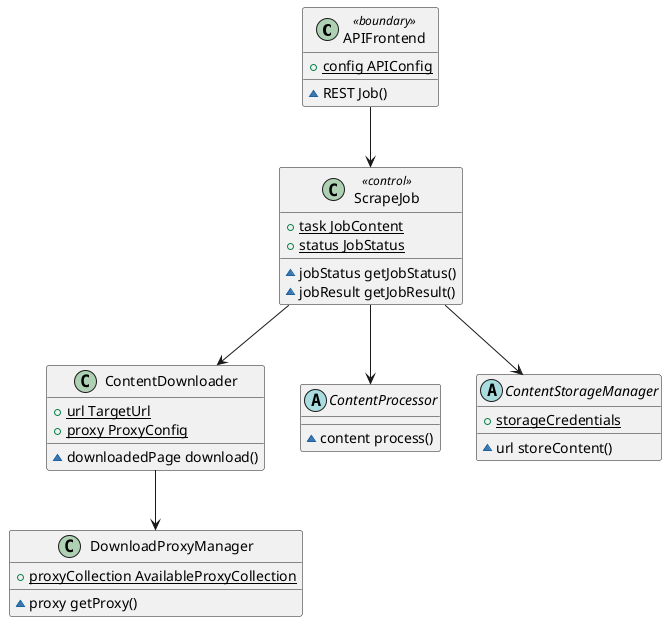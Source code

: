 @startuml


class api as "APIFrontend" << boundary >>{
    +{static} config APIConfig
    ~REST Job()
}

class job as "ScrapeJob" << control >>{
    +{static} task JobContent
    +{static} status JobStatus
    ~jobStatus getJobStatus()
    ~jobResult getJobResult()
}

class dl as "ContentDownloader" {
    +{static} url TargetUrl
    +{static} proxy ProxyConfig
    ~downloadedPage download()
}

class prox as "DownloadProxyManager" {
    +{static} proxyCollection AvailableProxyCollection
    ~proxy getProxy()
}

abstract class proc as "ContentProcessor" {
    ~content process()
}

abstract class stor as "ContentStorageManager" {
    +{static} storageCredentials
    ~url storeContent()

}

api --> job
job --> dl
job --> proc
job --> stor
dl --> prox

@enduml
